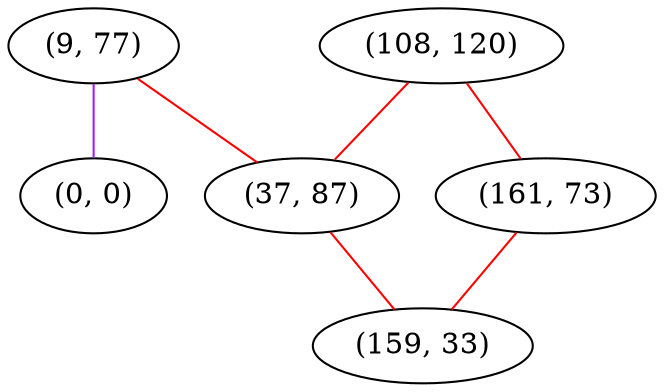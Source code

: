 graph "" {
"(9, 77)";
"(0, 0)";
"(108, 120)";
"(161, 73)";
"(37, 87)";
"(159, 33)";
"(9, 77)" -- "(37, 87)"  [color=red, key=0, weight=1];
"(9, 77)" -- "(0, 0)"  [color=purple, key=0, weight=4];
"(108, 120)" -- "(37, 87)"  [color=red, key=0, weight=1];
"(108, 120)" -- "(161, 73)"  [color=red, key=0, weight=1];
"(161, 73)" -- "(159, 33)"  [color=red, key=0, weight=1];
"(37, 87)" -- "(159, 33)"  [color=red, key=0, weight=1];
}
